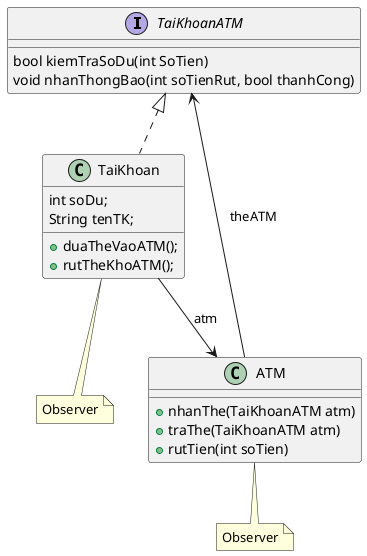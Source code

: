 @startuml
'https://plantuml.com/class-diagram

Interface TaiKhoanATM {
    bool kiemTraSoDu(int SoTien)
    void nhanThongBao(int soTienRut, bool thanhCong)
}

class TaiKhoan {
    int soDu;
    String tenTK;
    + duaTheVaoATM();
    + rutTheKhoATM();
}

class ATM {
    +nhanThe(TaiKhoanATM atm)
    + traThe(TaiKhoanATM atm)
    + rutTien(int soTien)
}

TaiKhoanATM <|..TaiKhoan

TaiKhoanATM <-- ATM:theATM
TaiKhoan --> ATM:atm

note bottom  of TaiKhoan
   Observer
end note

note bottom  of ATM
   Observer
end note

@enduml